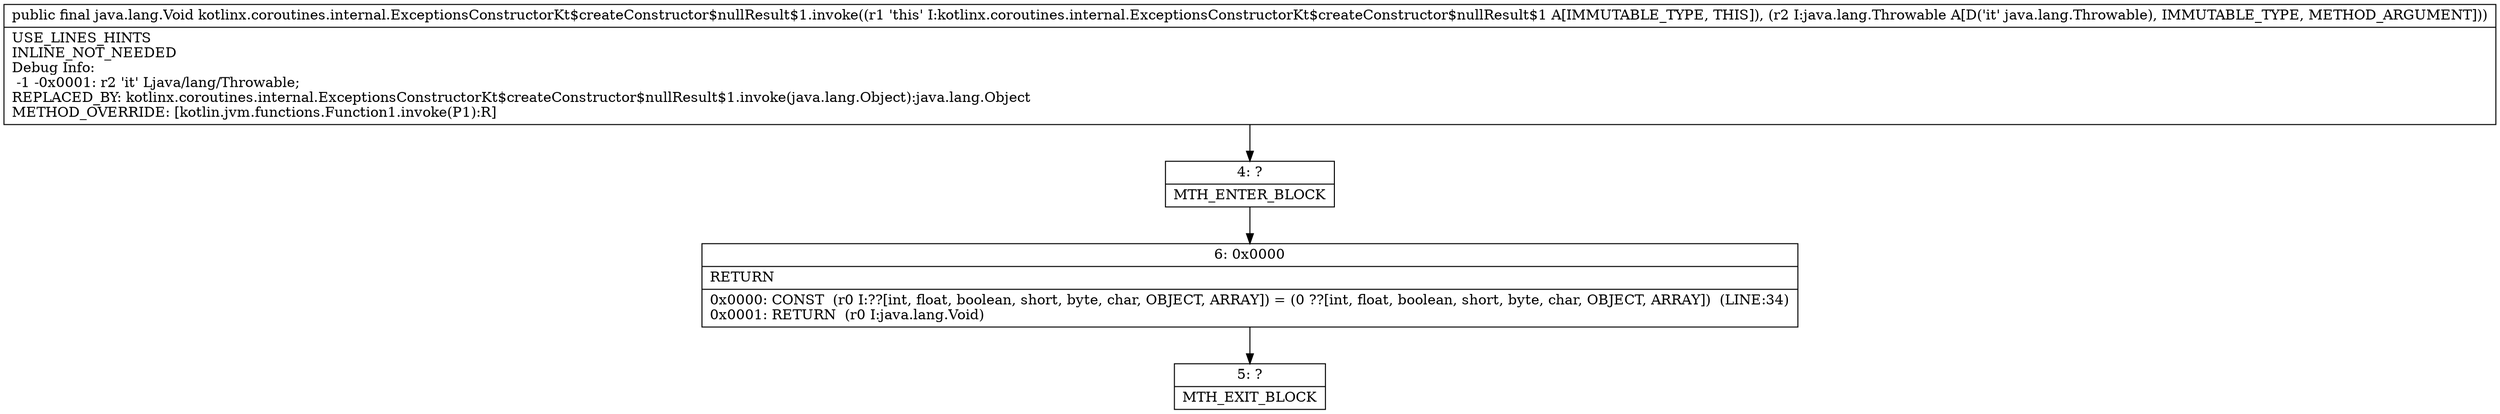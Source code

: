 digraph "CFG forkotlinx.coroutines.internal.ExceptionsConstructorKt$createConstructor$nullResult$1.invoke(Ljava\/lang\/Throwable;)Ljava\/lang\/Void;" {
Node_4 [shape=record,label="{4\:\ ?|MTH_ENTER_BLOCK\l}"];
Node_6 [shape=record,label="{6\:\ 0x0000|RETURN\l|0x0000: CONST  (r0 I:??[int, float, boolean, short, byte, char, OBJECT, ARRAY]) = (0 ??[int, float, boolean, short, byte, char, OBJECT, ARRAY])  (LINE:34)\l0x0001: RETURN  (r0 I:java.lang.Void) \l}"];
Node_5 [shape=record,label="{5\:\ ?|MTH_EXIT_BLOCK\l}"];
MethodNode[shape=record,label="{public final java.lang.Void kotlinx.coroutines.internal.ExceptionsConstructorKt$createConstructor$nullResult$1.invoke((r1 'this' I:kotlinx.coroutines.internal.ExceptionsConstructorKt$createConstructor$nullResult$1 A[IMMUTABLE_TYPE, THIS]), (r2 I:java.lang.Throwable A[D('it' java.lang.Throwable), IMMUTABLE_TYPE, METHOD_ARGUMENT]))  | USE_LINES_HINTS\lINLINE_NOT_NEEDED\lDebug Info:\l  \-1 \-0x0001: r2 'it' Ljava\/lang\/Throwable;\lREPLACED_BY: kotlinx.coroutines.internal.ExceptionsConstructorKt$createConstructor$nullResult$1.invoke(java.lang.Object):java.lang.Object\lMETHOD_OVERRIDE: [kotlin.jvm.functions.Function1.invoke(P1):R]\l}"];
MethodNode -> Node_4;Node_4 -> Node_6;
Node_6 -> Node_5;
}

